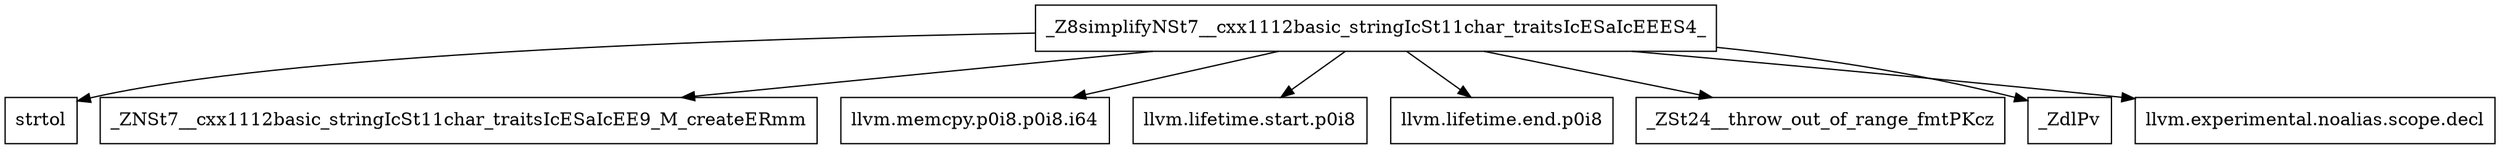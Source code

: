 digraph CallGraph {
    // Nodes
    node [shape=box];
    func_simplify [label="_Z8simplifyNSt7__cxx1112basic_stringIcSt11char_traitsIcESaIcEEES4_"];
    func_strtol [label="strtol"];
    func_new_string_create [label="_ZNSt7__cxx1112basic_stringIcSt11char_traitsIcESaIcEE9_M_createERmm"];
    func_memcpy [label="llvm.memcpy.p0i8.p0i8.i64"];
    func_lifetime_start [label="llvm.lifetime.start.p0i8"];
    func_lifetime_end [label="llvm.lifetime.end.p0i8"];
    func_throw_out_of_range [label="_ZSt24__throw_out_of_range_fmtPKcz"];
    func_delete [label="_ZdlPv"];
    func_noalias_scope_decl [label="llvm.experimental.noalias.scope.decl"];

    // Edges (function calls)
    func_simplify -> func_strtol;
    func_simplify -> func_new_string_create;
    func_simplify -> func_memcpy;
    func_simplify -> func_lifetime_start;
    func_simplify -> func_lifetime_end;
    func_simplify -> func_throw_out_of_range;
    func_simplify -> func_delete;
    func_simplify -> func_noalias_scope_decl;
}
